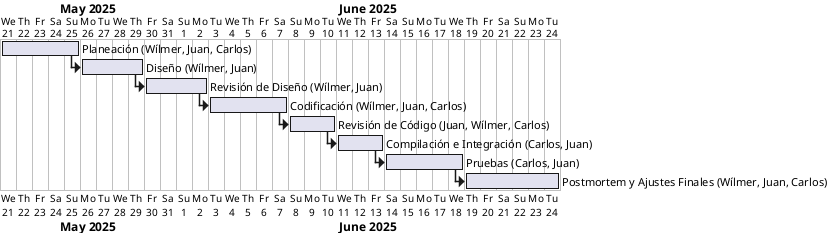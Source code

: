 @startgantt
Project starts 2025-05-21

[Planeación (Wílmer, Juan, Carlos)] requires 5 days

[Diseño (Wílmer, Juan)] requires 4 days
[Diseño (Wílmer, Juan)] starts at [Planeación (Wílmer, Juan, Carlos)]'s end

[Revisión de Diseño (Wílmer, Juan)] requires 4 days
[Revisión de Diseño (Wílmer, Juan)] starts at [Diseño (Wílmer, Juan)]'s end

[Codificación (Wílmer, Juan, Carlos)] requires 5 days
[Codificación (Wílmer, Juan, Carlos)] starts at [Revisión de Diseño (Wílmer, Juan)]'s end

[Revisión de Código (Juan, Wílmer, Carlos)] requires 3 days
[Revisión de Código (Juan, Wílmer, Carlos)] starts at [Codificación (Wílmer, Juan, Carlos)]'s end

[Compilación e Integración (Carlos, Juan)] requires 3 days
[Compilación e Integración (Carlos, Juan)] starts at [Revisión de Código (Juan, Wílmer, Carlos)]'s end

[Pruebas (Carlos, Juan)] requires 5 days
[Pruebas (Carlos, Juan)] starts at [Compilación e Integración (Carlos, Juan)]'s end

[Postmortem y Ajustes Finales (Wílmer, Juan, Carlos)] requires 6 days
[Postmortem y Ajustes Finales (Wílmer, Juan, Carlos)] starts at [Pruebas (Carlos, Juan)]'s end

@endgantt